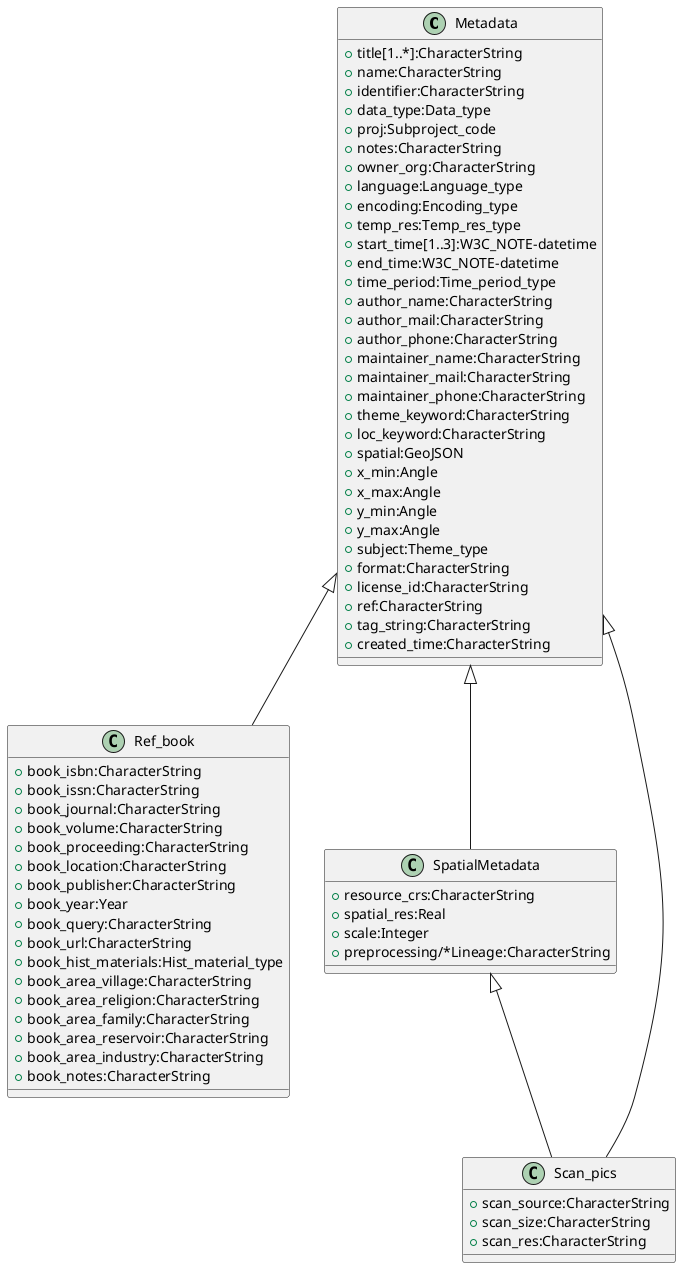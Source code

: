 ```uml
@startuml
  ' license_id codelist未定義


  Class Metadata {
    +title[1..*]:CharacterString
    +name:CharacterString
    +identifier:CharacterString
    +data_type:Data_type
    +proj:Subproject_code
    +notes:CharacterString
    +owner_org:CharacterString
    +language:Language_type
    +encoding:Encoding_type
    +temp_res:Temp_res_type
    +start_time[1..3]:W3C_NOTE-datetime
    /'{"def":"資料集檔案內容所代表時間之起始時間點(段)","zhTW":"+起始時間:W3C_NOTE-datetime", "值":"fffff"}'/
    +end_time:W3C_NOTE-datetime
    +time_period:Time_period_type
    +author_name:CharacterString
    +author_mail:CharacterString
    +author_phone:CharacterString
    +maintainer_name:CharacterString
    +maintainer_mail:CharacterString
    +maintainer_phone:CharacterString
    +theme_keyword:CharacterString
    +loc_keyword:CharacterString
    +spatial:GeoJSON
    +x_min:Angle
    +x_max:Angle
    +y_min:Angle
    +y_max:Angle
    +subject:Theme_type
    +format:CharacterString
    +license_id:CharacterString
    +ref:CharacterString
    +tag_string:CharacterString
    +created_time:CharacterString
  }
  Class Ref_book {
    +book_isbn:CharacterString
    +book_issn:CharacterString
    +book_journal:CharacterString
    +book_volume:CharacterString
    +book_proceeding:CharacterString
    +book_location:CharacterString
    +book_publisher:CharacterString
    +book_year:Year
    +book_query:CharacterString
    +book_url:CharacterString
    +book_hist_materials:Hist_material_type
    +book_area_village:CharacterString
    +book_area_religion:CharacterString
    +book_area_family:CharacterString
    +book_area_reservoir:CharacterString
    +book_area_industry:CharacterString
    +book_notes:CharacterString
  }

  Class SpatialMetadata {
    +resource_crs:CharacterString
    +spatial_res:Real
    +scale:Integer
    +preprocessing/*Lineage:CharacterString
  }

  Class Scan_pics {
    +scan_source:CharacterString
    +scan_size:CharacterString
    +scan_res:CharacterString
  }

  Metadata <|-- Ref_book
  Metadata <|-- SpatialMetadata
  Metadata <|-- Scan_pics
  SpatialMetadata <|-- Scan_pics

@enduml
```,```uml
@startuml

  Class Subproject_code <<CodeList>> {
    +proj_1
    +proj_2
    +proj_3
    +proj_4
    +no_selection
  }

  Class Data_type <<CodeList>> {
    +statistics
    +books
    +pics_non_spatial
    +pics_spatial
    +grid/*raster
    +vector
    +tin
    +steropair/*stereopair
    +multimedia
  }

  Class Hist_material_type <<CodeList>> {
    +local_chronicles_in_qing_dynasty
    +japan_officials
    +officials_in_postwar_period
    +inscriptions
    +newspapers
    +maps
    +taiwanese_governor_office_files
    +dutch_formosa
    +field_researches
  }

  Class Time <<DataType>> {
    +type:Time_type
    +time:W3C_NOTE-datetime
    +temporal_res:Temp_res_type
    +decade:CharacterString
  }

  Class Institution <<DataType>> {
    +type:institution_type
    +name:CharacterString
    +contact:CharacterString
    +phone:CharacterString
    +mail:CharacterString
  }

  Class Theme_type <<Enumeration>> {
    +oceans=014
    +climatologyMeteorologyAtmosphere=004
    +boundaries=003
    +farming=001
    +structure=017
    +transportation=018
    +elevation=006
    +economy=005
    +biota=002
    +location=013
    +utilitiesCommunication=019
    +society=016
    +environment=007
    +intelligenceMilitary=011
    +planningCadastre=015
    +health=009
    +geoscientificInformation=008
    +inlandWaters=012
    +imageryBaseMapsEarthCover=010
  }

  Class Institution_type <<CodeList>> {
    +author
    +producer
    +provider
    +publisher
    +maintainer
  }

  Class Time_type <<CodeList>> {
    +finished
    +revised
    +published
    +posted
    +time_peroid_of_content
  }

  Class Language_type <<CodeList>> {
    +big5
    +utf-8
    +latin1
    +gb2312
    +gb18030
    +shift_jis
    +euc-jp
  }

  Class Encoding_type <<CodeList>> {
    +zho
    +hak
    +nan
    +yue
    +lzh
    +jpn
    +eng
    +spa
    +nld
    +fos
    +por
  }

  Class Time_period_type <<CodeList>> {
    +Dutch_formosa
    +Kingdom_of_tungning
    +Kangxi_period
    +Early_qing_dynasty
    +Yongzheng_period
    +Qianlong_period
    +Late_qing_dynasty
    +Jiaqing_period
    +Daoguang_period
    +Daoxian_period
    +Xianfeng_period
    +Tongzhi_period
    +Japanese_colonial_period
    +Meiji_period
    +Taisho_period
    +Shōwa_period
    +Pacific_war_period
    +Postwar_period
  }

  Class Temp_res_type <<Enumeration>> {
    +Year
    +Decade
    +Century
    +Date
    +Month
  }

@enduml
```,```uml
@startuml

  Class CodeList {

  }

  Class Real {

  }

  Class W3C_NOTE-datetime {

  }

  Class Angle {

  }

  Class Year {

  }

  Class Integer {

  }

  Class GeoJSON {

  }

  Class CharacterString {

  }

@enduml
```